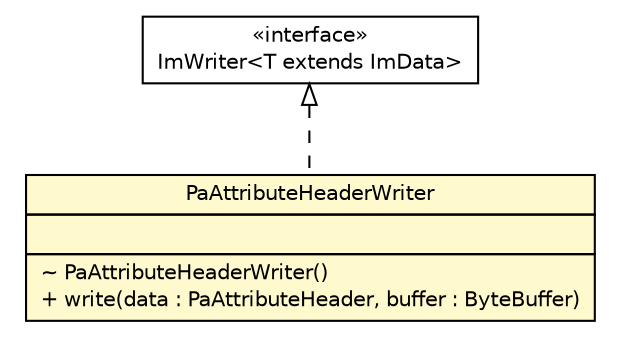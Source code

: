 #!/usr/local/bin/dot
#
# Class diagram 
# Generated by UMLGraph version R5_6 (http://www.umlgraph.org/)
#

digraph G {
	edge [fontname="Helvetica",fontsize=10,labelfontname="Helvetica",labelfontsize=10];
	node [fontname="Helvetica",fontsize=10,shape=plaintext];
	nodesep=0.25;
	ranksep=0.5;
	// de.hsbremen.tc.tnc.message.m.serialize.bytebuffer.ImWriter<T extends de.hsbremen.tc.tnc.message.m.ImData>
	c52534 [label=<<table title="de.hsbremen.tc.tnc.message.m.serialize.bytebuffer.ImWriter" border="0" cellborder="1" cellspacing="0" cellpadding="2" port="p" href="../../../../../../../de/hsbremen/tc/tnc/message/m/serialize/bytebuffer/ImWriter.html">
		<tr><td><table border="0" cellspacing="0" cellpadding="1">
<tr><td align="center" balign="center"> &#171;interface&#187; </td></tr>
<tr><td align="center" balign="center"> ImWriter&lt;T extends ImData&gt; </td></tr>
		</table></td></tr>
		</table>>, URL="../../../../../../../de/hsbremen/tc/tnc/message/m/serialize/bytebuffer/ImWriter.html", fontname="Helvetica", fontcolor="black", fontsize=10.0];
	// org.ietf.nea.pa.serialize.writer.bytebuffer.PaAttributeHeaderWriter
	c52682 [label=<<table title="org.ietf.nea.pa.serialize.writer.bytebuffer.PaAttributeHeaderWriter" border="0" cellborder="1" cellspacing="0" cellpadding="2" port="p" bgcolor="lemonChiffon" href="./PaAttributeHeaderWriter.html">
		<tr><td><table border="0" cellspacing="0" cellpadding="1">
<tr><td align="center" balign="center"> PaAttributeHeaderWriter </td></tr>
		</table></td></tr>
		<tr><td><table border="0" cellspacing="0" cellpadding="1">
<tr><td align="left" balign="left">  </td></tr>
		</table></td></tr>
		<tr><td><table border="0" cellspacing="0" cellpadding="1">
<tr><td align="left" balign="left"> ~ PaAttributeHeaderWriter() </td></tr>
<tr><td align="left" balign="left"> + write(data : PaAttributeHeader, buffer : ByteBuffer) </td></tr>
		</table></td></tr>
		</table>>, URL="./PaAttributeHeaderWriter.html", fontname="Helvetica", fontcolor="black", fontsize=10.0];
	//org.ietf.nea.pa.serialize.writer.bytebuffer.PaAttributeHeaderWriter implements de.hsbremen.tc.tnc.message.m.serialize.bytebuffer.ImWriter<T extends de.hsbremen.tc.tnc.message.m.ImData>
	c52534:p -> c52682:p [dir=back,arrowtail=empty,style=dashed];
}

